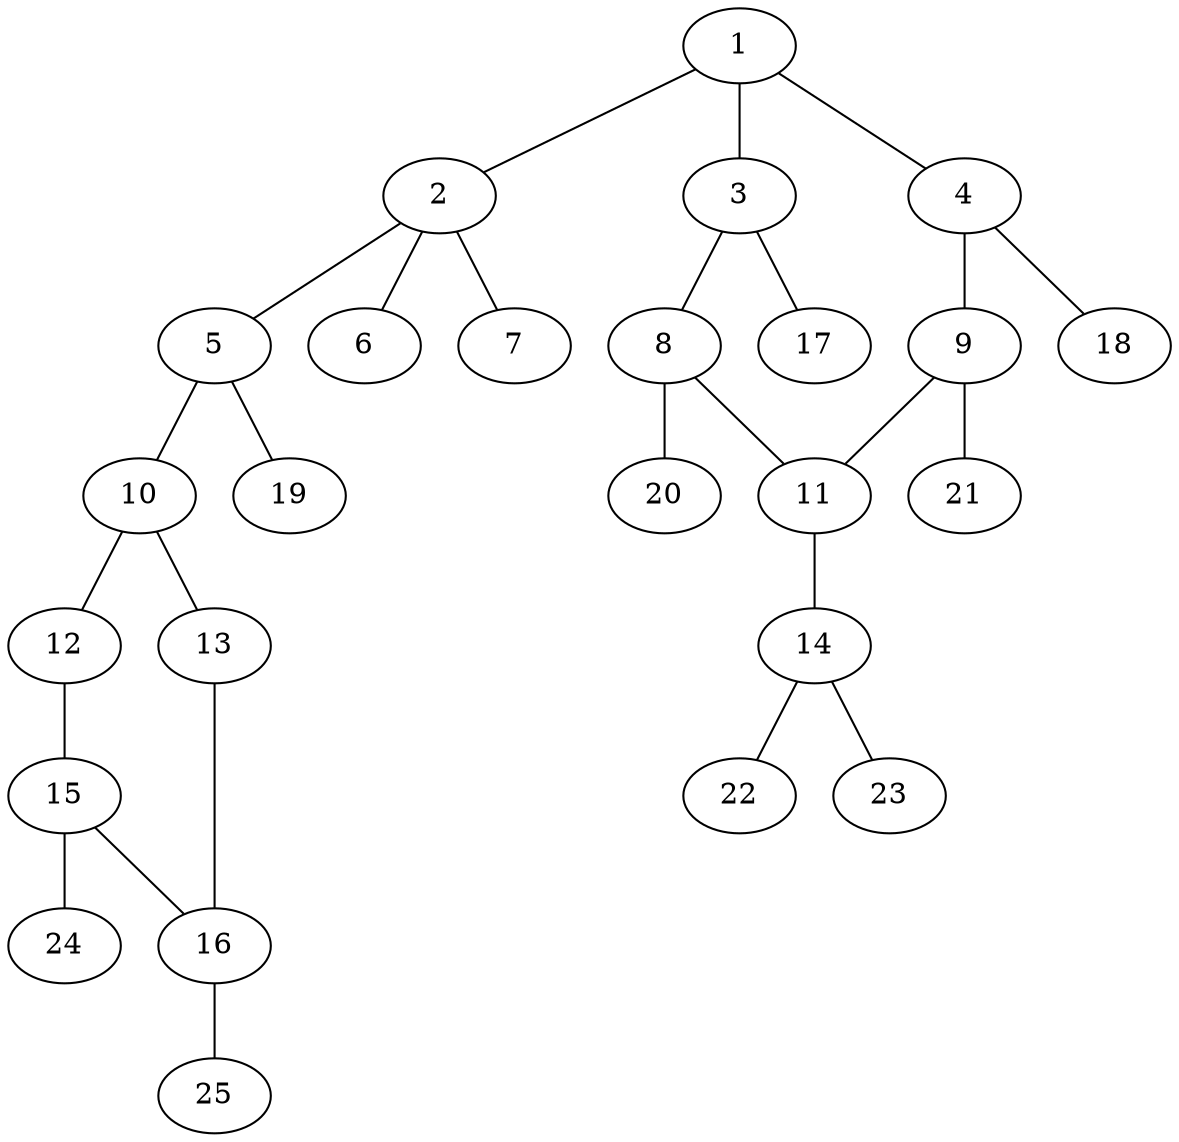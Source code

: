 graph molecule_1176 {
	1	 [chem=C];
	2	 [chem=S];
	1 -- 2	 [valence=1];
	3	 [chem=C];
	1 -- 3	 [valence=2];
	4	 [chem=C];
	1 -- 4	 [valence=1];
	5	 [chem=N];
	2 -- 5	 [valence=1];
	6	 [chem=O];
	2 -- 6	 [valence=2];
	7	 [chem=O];
	2 -- 7	 [valence=2];
	8	 [chem=C];
	3 -- 8	 [valence=1];
	17	 [chem=H];
	3 -- 17	 [valence=1];
	9	 [chem=C];
	4 -- 9	 [valence=2];
	18	 [chem=H];
	4 -- 18	 [valence=1];
	10	 [chem=C];
	5 -- 10	 [valence=1];
	19	 [chem=H];
	5 -- 19	 [valence=1];
	11	 [chem=C];
	8 -- 11	 [valence=2];
	20	 [chem=H];
	8 -- 20	 [valence=1];
	9 -- 11	 [valence=1];
	21	 [chem=H];
	9 -- 21	 [valence=1];
	12	 [chem=N];
	10 -- 12	 [valence=2];
	13	 [chem=S];
	10 -- 13	 [valence=1];
	14	 [chem=N];
	11 -- 14	 [valence=1];
	15	 [chem=C];
	12 -- 15	 [valence=1];
	16	 [chem=C];
	13 -- 16	 [valence=1];
	22	 [chem=H];
	14 -- 22	 [valence=1];
	23	 [chem=H];
	14 -- 23	 [valence=1];
	15 -- 16	 [valence=2];
	24	 [chem=H];
	15 -- 24	 [valence=1];
	25	 [chem=H];
	16 -- 25	 [valence=1];
}
